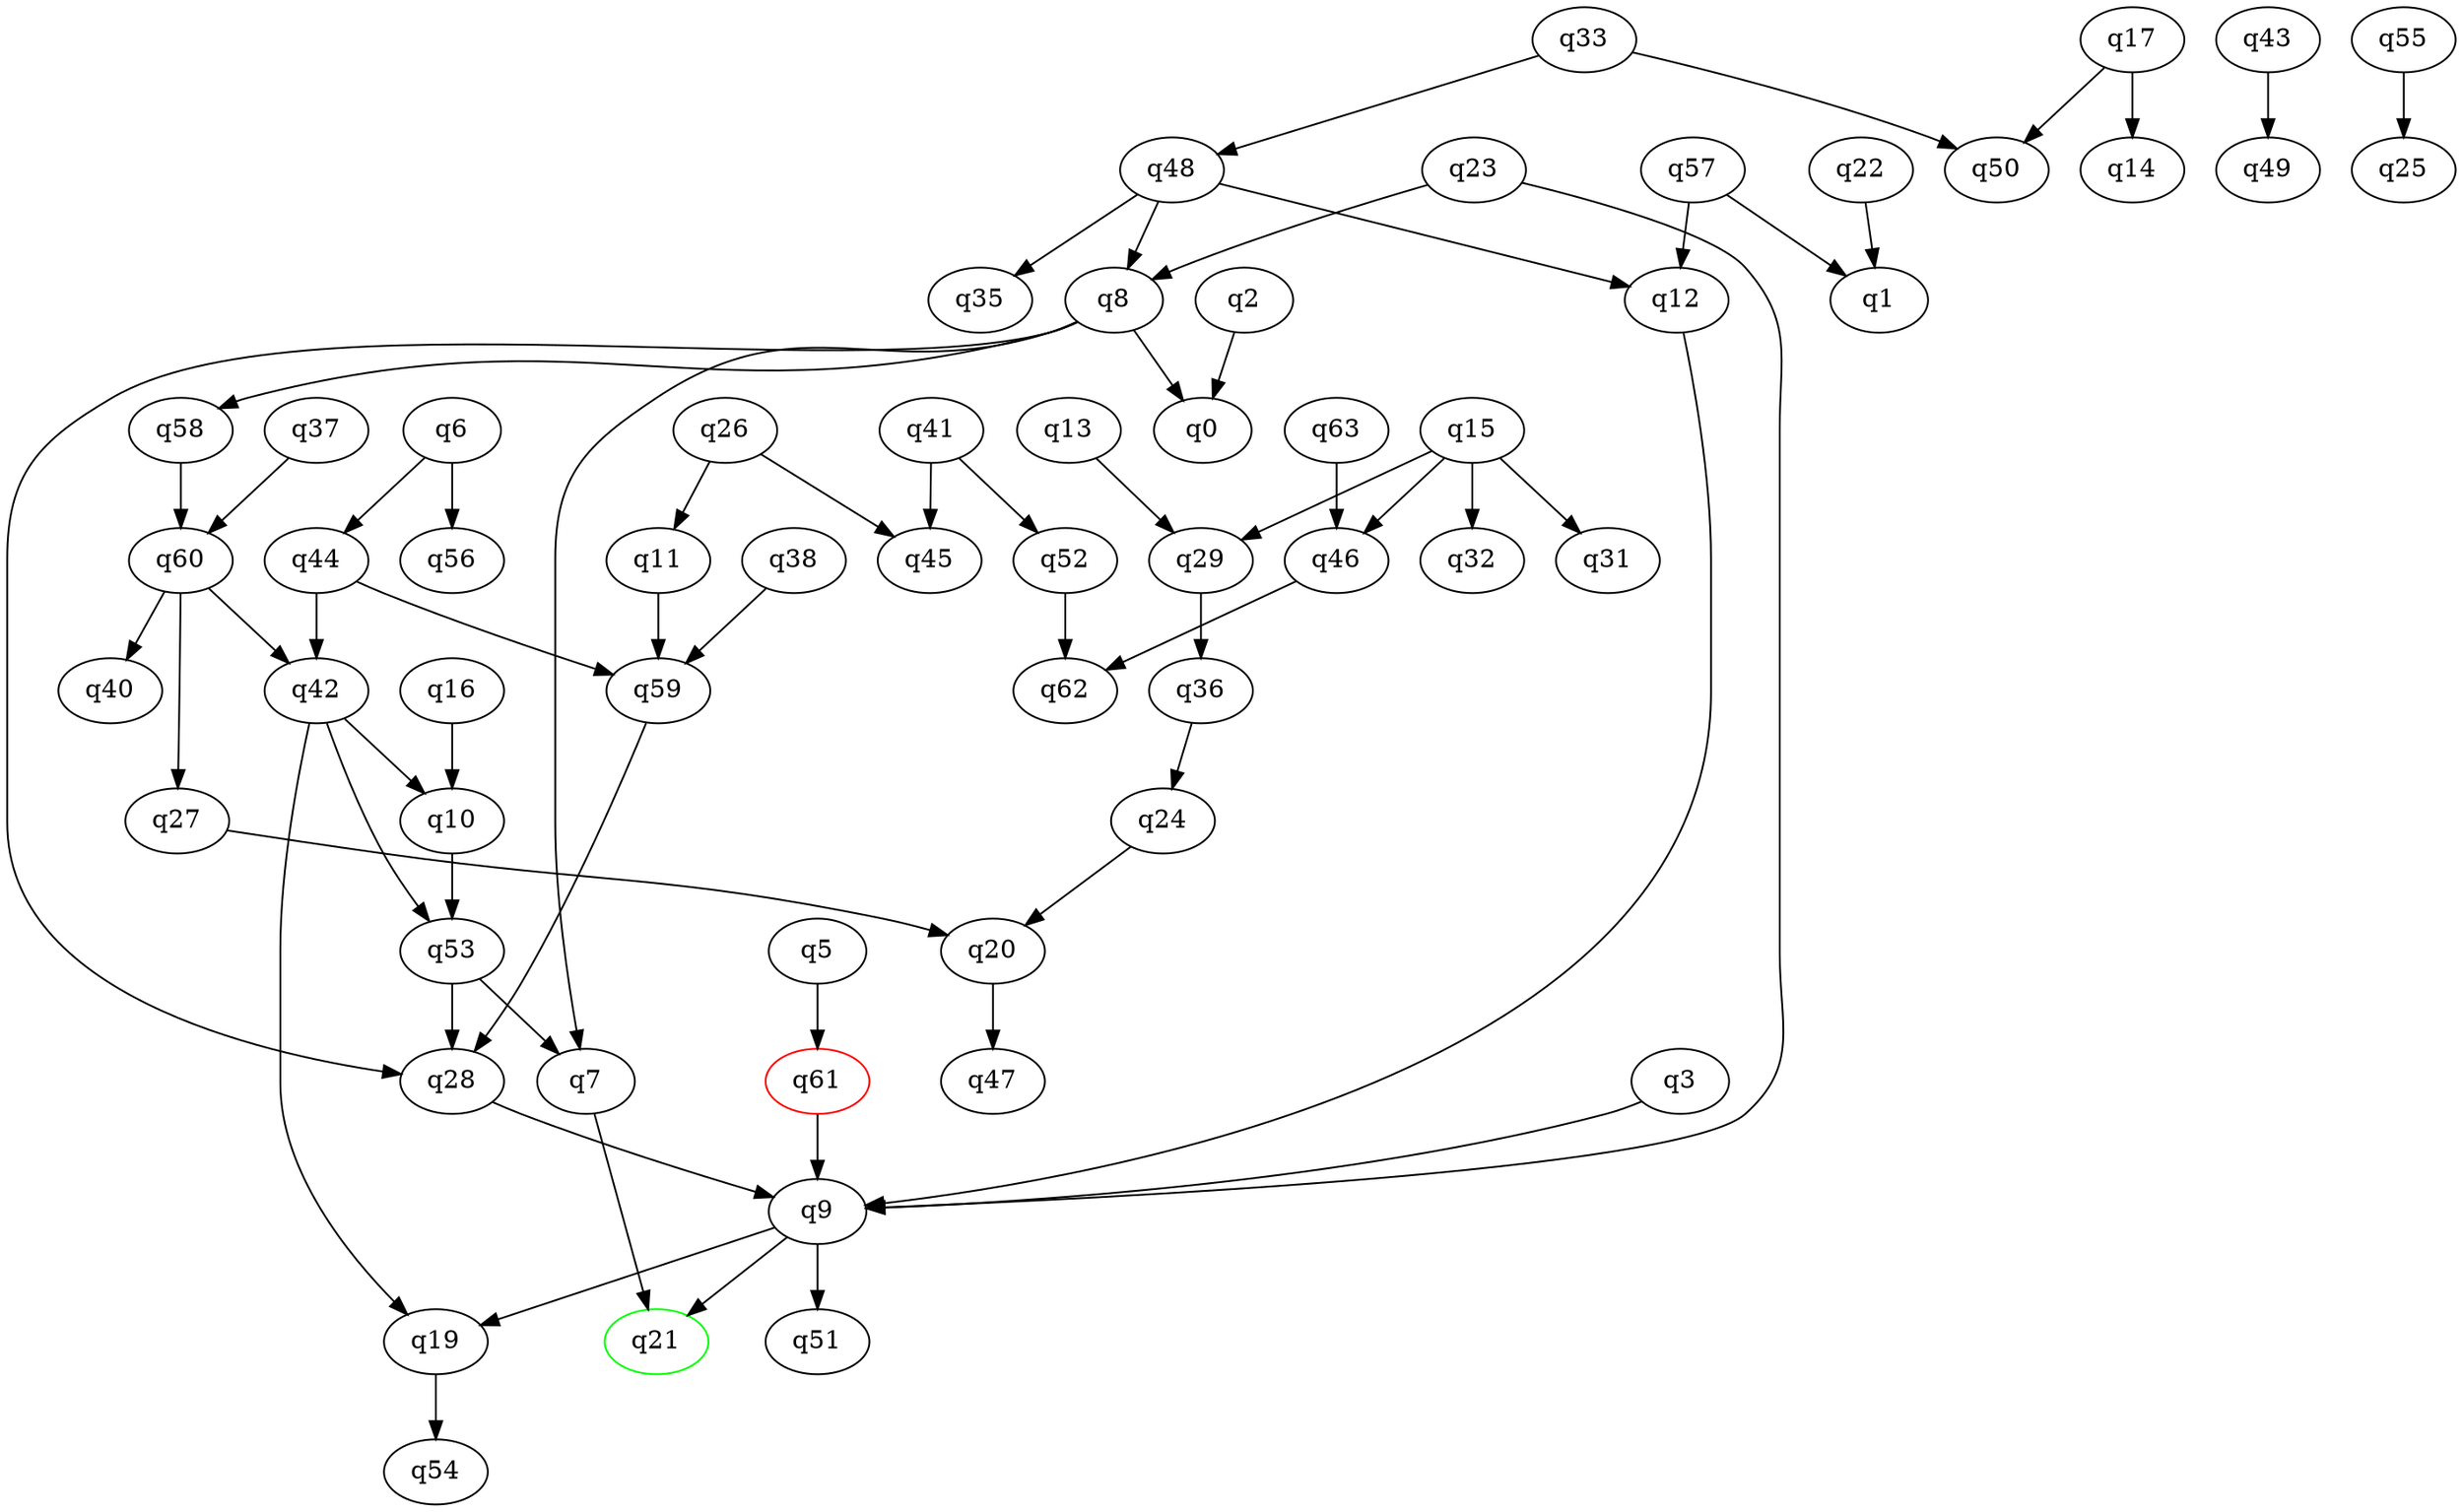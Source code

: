digraph A{
q21 [initial=1,color=green];
q61 [final=1,color=red];
q2 -> q0;
q3 -> q9;
q5 -> q61;
q6 -> q44;
q6 -> q56;
q7 -> q21;
q8 -> q0;
q8 -> q7;
q8 -> q28;
q8 -> q58;
q9 -> q19;
q9 -> q21;
q9 -> q51;
q10 -> q53;
q11 -> q59;
q12 -> q9;
q13 -> q29;
q15 -> q29;
q15 -> q31;
q15 -> q32;
q15 -> q46;
q16 -> q10;
q17 -> q14;
q17 -> q50;
q19 -> q54;
q20 -> q47;
q22 -> q1;
q23 -> q8;
q23 -> q9;
q24 -> q20;
q26 -> q11;
q26 -> q45;
q27 -> q20;
q28 -> q9;
q29 -> q36;
q33 -> q48;
q33 -> q50;
q36 -> q24;
q37 -> q60;
q38 -> q59;
q41 -> q45;
q41 -> q52;
q42 -> q10;
q42 -> q19;
q42 -> q53;
q43 -> q49;
q44 -> q42;
q44 -> q59;
q46 -> q62;
q48 -> q8;
q48 -> q12;
q48 -> q35;
q52 -> q62;
q53 -> q7;
q53 -> q28;
q55 -> q25;
q57 -> q1;
q57 -> q12;
q58 -> q60;
q59 -> q28;
q60 -> q27;
q60 -> q40;
q60 -> q42;
q61 -> q9;
q63 -> q46;
}